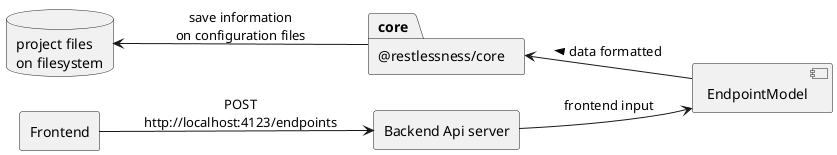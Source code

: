 @startuml Endpoint creation

left to right direction

database "project files\non filesystem" as project_files
package "@restlessness/core" as core
rectangle "Backend Api server" as backend
rectangle "Frontend" as frontend
component EndpointModel as model

frontend --> backend : "POST\nhttp://localhost:4123/endpoints"
backend --> model : frontend input
model -up-> core : data formatted >
core -up-> project_files : "save information\non configuration files"

@enduml